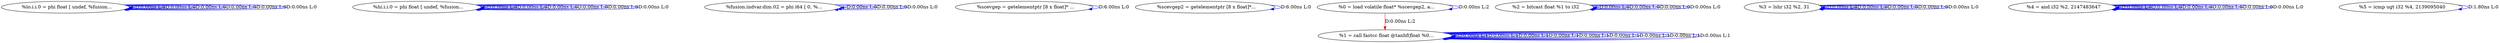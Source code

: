 digraph {
Node0x25ebd80[label="  %lo.i.i.0 = phi float [ undef, %fusion..."];
Node0x25ebd80 -> Node0x25ebd80[label="D:0.00ns L:0",color=blue];
Node0x25ebd80 -> Node0x25ebd80[label="D:0.00ns L:0",color=blue];
Node0x25ebd80 -> Node0x25ebd80[label="D:0.00ns L:0",color=blue];
Node0x25ebd80 -> Node0x25ebd80[label="D:0.00ns L:0",color=blue];
Node0x25ebd80 -> Node0x25ebd80[label="D:0.00ns L:0",color=blue];
Node0x25ebd80 -> Node0x25ebd80[label="D:0.00ns L:0",color=blue];
Node0x25ebe60[label="  %hi.i.i.0 = phi float [ undef, %fusion..."];
Node0x25ebe60 -> Node0x25ebe60[label="D:0.00ns L:0",color=blue];
Node0x25ebe60 -> Node0x25ebe60[label="D:0.00ns L:0",color=blue];
Node0x25ebe60 -> Node0x25ebe60[label="D:0.00ns L:0",color=blue];
Node0x25ebe60 -> Node0x25ebe60[label="D:0.00ns L:0",color=blue];
Node0x25ebe60 -> Node0x25ebe60[label="D:0.00ns L:0",color=blue];
Node0x25ebe60 -> Node0x25ebe60[label="D:0.00ns L:0",color=blue];
Node0x25ebf40[label="  %fusion.indvar.dim.02 = phi i64 [ 0, %..."];
Node0x25ebf40 -> Node0x25ebf40[label="D:0.00ns L:0",color=blue];
Node0x25ebf40 -> Node0x25ebf40[label="D:0.00ns L:0",color=blue];
Node0x25ebf40 -> Node0x25ebf40[label="D:0.00ns L:0",color=blue];
Node0x25ec020[label="  %scevgep = getelementptr [8 x float]* ..."];
Node0x25ec020 -> Node0x25ec020[label="D:6.00ns L:0",color=blue];
Node0x25ec100[label="  %scevgep2 = getelementptr [8 x float]*..."];
Node0x25ec100 -> Node0x25ec100[label="D:6.00ns L:0",color=blue];
Node0x25ec1e0[label="  %0 = load volatile float* %scevgep2, a..."];
Node0x25ec1e0 -> Node0x25ec1e0[label="D:0.00ns L:2",color=blue];
Node0x25ec2c0[label="  %1 = call fastcc float @tanhf(float %0..."];
Node0x25ec1e0 -> Node0x25ec2c0[label="D:0.00ns L:2",color=red];
Node0x25ec2c0 -> Node0x25ec2c0[label="D:0.00ns L:1",color=blue];
Node0x25ec2c0 -> Node0x25ec2c0[label="D:0.00ns L:1",color=blue];
Node0x25ec2c0 -> Node0x25ec2c0[label="D:0.00ns L:1",color=blue];
Node0x25ec2c0 -> Node0x25ec2c0[label="D:0.00ns L:1",color=blue];
Node0x25ec2c0 -> Node0x25ec2c0[label="D:0.00ns L:1",color=blue];
Node0x25ec2c0 -> Node0x25ec2c0[label="D:0.00ns L:1",color=blue];
Node0x25ec2c0 -> Node0x25ec2c0[label="D:0.00ns L:1",color=blue];
Node0x25ec2c0 -> Node0x25ec2c0[label="D:0.00ns L:1",color=blue];
Node0x25ec2c0 -> Node0x25ec2c0[label="D:0.00ns L:1",color=blue];
Node0x25ec3a0[label="  %2 = bitcast float %1 to i32"];
Node0x25ec3a0 -> Node0x25ec3a0[label="D:0.00ns L:0",color=blue];
Node0x25ec3a0 -> Node0x25ec3a0[label="D:0.00ns L:0",color=blue];
Node0x25ec3a0 -> Node0x25ec3a0[label="D:0.00ns L:0",color=blue];
Node0x25ec3a0 -> Node0x25ec3a0[label="D:0.00ns L:0",color=blue];
Node0x25ec480[label="  %3 = lshr i32 %2, 31"];
Node0x25ec480 -> Node0x25ec480[label="D:0.00ns L:0",color=blue];
Node0x25ec480 -> Node0x25ec480[label="D:0.00ns L:0",color=blue];
Node0x25ec480 -> Node0x25ec480[label="D:0.00ns L:0",color=blue];
Node0x25ec480 -> Node0x25ec480[label="D:0.00ns L:0",color=blue];
Node0x25ec480 -> Node0x25ec480[label="D:0.00ns L:0",color=blue];
Node0x25ec560[label="  %4 = and i32 %2, 2147483647"];
Node0x25ec560 -> Node0x25ec560[label="D:0.00ns L:0",color=blue];
Node0x25ec560 -> Node0x25ec560[label="D:0.00ns L:0",color=blue];
Node0x25ec560 -> Node0x25ec560[label="D:0.00ns L:0",color=blue];
Node0x25ec560 -> Node0x25ec560[label="D:0.00ns L:0",color=blue];
Node0x25ec560 -> Node0x25ec560[label="D:0.00ns L:0",color=blue];
Node0x25ec560 -> Node0x25ec560[label="D:0.00ns L:0",color=blue];
Node0x25ec640[label="  %5 = icmp ugt i32 %4, 2139095040"];
Node0x25ec640 -> Node0x25ec640[label="D:1.80ns L:0",color=blue];
}
